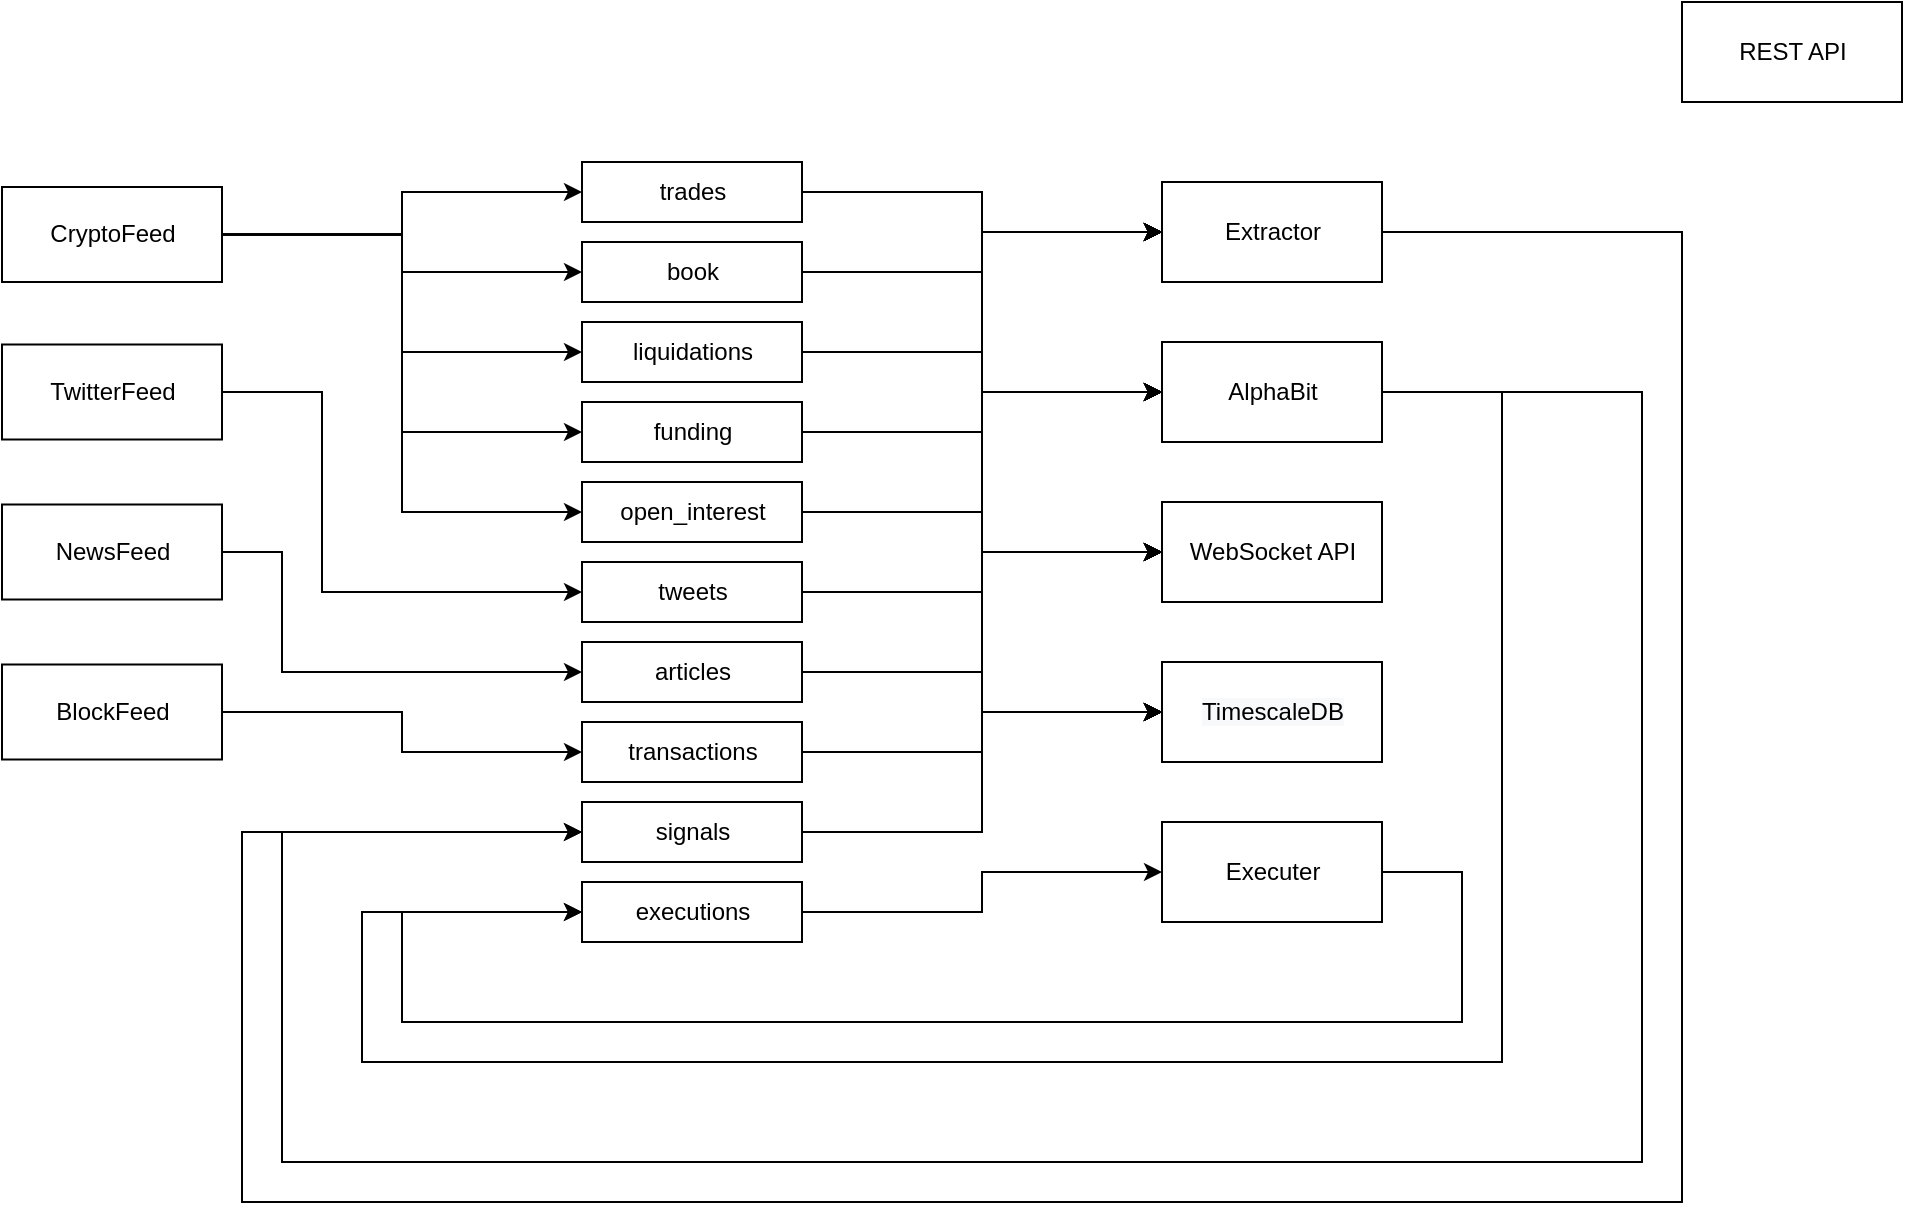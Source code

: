 <mxfile version="13.10.4" type="github">
  <diagram name="Page-1" id="b5b7bab2-c9e2-2cf4-8b2a-24fd1a2a6d21">
    <mxGraphModel dx="1145" dy="741" grid="1" gridSize="10" guides="1" tooltips="1" connect="1" arrows="1" fold="1" page="1" pageScale="1" pageWidth="827" pageHeight="1169" background="#ffffff" math="0" shadow="0">
      <root>
        <mxCell id="0" />
        <mxCell id="1" parent="0" />
        <mxCell id="SEqcekwWrwrfw8yZ3bpo-24" value="REST API" style="html=1;" vertex="1" parent="1">
          <mxGeometry x="880" y="50" width="110" height="50" as="geometry" />
        </mxCell>
        <mxCell id="SEqcekwWrwrfw8yZ3bpo-76" value="" style="edgeStyle=orthogonalEdgeStyle;rounded=0;orthogonalLoop=1;jettySize=auto;html=1;entryX=0;entryY=0.5;entryDx=0;entryDy=0;" edge="1" parent="1" source="SEqcekwWrwrfw8yZ3bpo-44" target="SEqcekwWrwrfw8yZ3bpo-69">
          <mxGeometry relative="1" as="geometry">
            <mxPoint x="474" y="145" as="targetPoint" />
          </mxGeometry>
        </mxCell>
        <mxCell id="SEqcekwWrwrfw8yZ3bpo-78" value="" style="edgeStyle=orthogonalEdgeStyle;rounded=0;orthogonalLoop=1;jettySize=auto;html=1;entryX=0;entryY=0.5;entryDx=0;entryDy=0;" edge="1" parent="1" source="SEqcekwWrwrfw8yZ3bpo-36" target="SEqcekwWrwrfw8yZ3bpo-69">
          <mxGeometry relative="1" as="geometry">
            <mxPoint x="474" y="185" as="targetPoint" />
          </mxGeometry>
        </mxCell>
        <mxCell id="SEqcekwWrwrfw8yZ3bpo-80" value="" style="edgeStyle=orthogonalEdgeStyle;rounded=0;orthogonalLoop=1;jettySize=auto;html=1;entryX=0;entryY=0.5;entryDx=0;entryDy=0;" edge="1" parent="1" source="SEqcekwWrwrfw8yZ3bpo-59" target="SEqcekwWrwrfw8yZ3bpo-69">
          <mxGeometry relative="1" as="geometry">
            <mxPoint x="474" y="225" as="targetPoint" />
          </mxGeometry>
        </mxCell>
        <mxCell id="SEqcekwWrwrfw8yZ3bpo-82" value="" style="edgeStyle=orthogonalEdgeStyle;rounded=0;orthogonalLoop=1;jettySize=auto;html=1;entryX=0;entryY=0.5;entryDx=0;entryDy=0;" edge="1" parent="1" source="SEqcekwWrwrfw8yZ3bpo-60" target="SEqcekwWrwrfw8yZ3bpo-69">
          <mxGeometry relative="1" as="geometry">
            <mxPoint x="474" y="265" as="targetPoint" />
          </mxGeometry>
        </mxCell>
        <mxCell id="SEqcekwWrwrfw8yZ3bpo-84" value="" style="edgeStyle=orthogonalEdgeStyle;rounded=0;orthogonalLoop=1;jettySize=auto;html=1;entryX=0;entryY=0.5;entryDx=0;entryDy=0;" edge="1" parent="1" source="SEqcekwWrwrfw8yZ3bpo-61" target="SEqcekwWrwrfw8yZ3bpo-69">
          <mxGeometry relative="1" as="geometry">
            <mxPoint x="474" y="305" as="targetPoint" />
          </mxGeometry>
        </mxCell>
        <mxCell id="SEqcekwWrwrfw8yZ3bpo-86" value="" style="edgeStyle=orthogonalEdgeStyle;rounded=0;orthogonalLoop=1;jettySize=auto;html=1;entryX=0;entryY=0.5;entryDx=0;entryDy=0;" edge="1" parent="1" source="SEqcekwWrwrfw8yZ3bpo-37" target="SEqcekwWrwrfw8yZ3bpo-69">
          <mxGeometry relative="1" as="geometry">
            <mxPoint x="474" y="345" as="targetPoint" />
          </mxGeometry>
        </mxCell>
        <mxCell id="SEqcekwWrwrfw8yZ3bpo-88" value="" style="edgeStyle=orthogonalEdgeStyle;rounded=0;orthogonalLoop=1;jettySize=auto;html=1;entryX=0;entryY=0.5;entryDx=0;entryDy=0;" edge="1" parent="1" source="SEqcekwWrwrfw8yZ3bpo-38" target="SEqcekwWrwrfw8yZ3bpo-69">
          <mxGeometry relative="1" as="geometry">
            <mxPoint x="474" y="385" as="targetPoint" />
          </mxGeometry>
        </mxCell>
        <mxCell id="SEqcekwWrwrfw8yZ3bpo-90" value="" style="edgeStyle=orthogonalEdgeStyle;rounded=0;orthogonalLoop=1;jettySize=auto;html=1;entryX=0;entryY=0.5;entryDx=0;entryDy=0;" edge="1" parent="1" source="SEqcekwWrwrfw8yZ3bpo-39" target="SEqcekwWrwrfw8yZ3bpo-69">
          <mxGeometry relative="1" as="geometry">
            <mxPoint x="474" y="425" as="targetPoint" />
          </mxGeometry>
        </mxCell>
        <mxCell id="SEqcekwWrwrfw8yZ3bpo-92" value="" style="edgeStyle=orthogonalEdgeStyle;rounded=0;orthogonalLoop=1;jettySize=auto;html=1;entryX=0;entryY=0.5;entryDx=0;entryDy=0;" edge="1" parent="1" source="SEqcekwWrwrfw8yZ3bpo-41" target="SEqcekwWrwrfw8yZ3bpo-69">
          <mxGeometry relative="1" as="geometry">
            <mxPoint x="474" y="465" as="targetPoint" />
          </mxGeometry>
        </mxCell>
        <mxCell id="SEqcekwWrwrfw8yZ3bpo-96" value="" style="edgeStyle=orthogonalEdgeStyle;rounded=0;orthogonalLoop=1;jettySize=auto;html=1;entryX=0;entryY=0.5;entryDx=0;entryDy=0;" edge="1" parent="1" source="SEqcekwWrwrfw8yZ3bpo-71" target="SEqcekwWrwrfw8yZ3bpo-23">
          <mxGeometry relative="1" as="geometry">
            <mxPoint x="474" y="505" as="targetPoint" />
          </mxGeometry>
        </mxCell>
        <mxCell id="SEqcekwWrwrfw8yZ3bpo-100" value="" style="edgeStyle=orthogonalEdgeStyle;rounded=0;orthogonalLoop=1;jettySize=auto;html=1;entryX=0;entryY=0.5;entryDx=0;entryDy=0;" edge="1" parent="1" source="SEqcekwWrwrfw8yZ3bpo-23" target="SEqcekwWrwrfw8yZ3bpo-71">
          <mxGeometry relative="1" as="geometry">
            <Array as="points">
              <mxPoint x="770" y="485" />
              <mxPoint x="770" y="560" />
              <mxPoint x="240" y="560" />
              <mxPoint x="240" y="505" />
            </Array>
          </mxGeometry>
        </mxCell>
        <mxCell id="SEqcekwWrwrfw8yZ3bpo-101" value="" style="edgeStyle=orthogonalEdgeStyle;rounded=0;orthogonalLoop=1;jettySize=auto;html=1;entryX=0;entryY=0.5;entryDx=0;entryDy=0;exitX=1;exitY=0.5;exitDx=0;exitDy=0;" edge="1" parent="1" source="SEqcekwWrwrfw8yZ3bpo-44" target="SEqcekwWrwrfw8yZ3bpo-68">
          <mxGeometry relative="1" as="geometry">
            <mxPoint x="404" y="155" as="sourcePoint" />
            <mxPoint x="630" y="255" as="targetPoint" />
          </mxGeometry>
        </mxCell>
        <mxCell id="SEqcekwWrwrfw8yZ3bpo-102" value="" style="edgeStyle=orthogonalEdgeStyle;rounded=0;orthogonalLoop=1;jettySize=auto;html=1;entryX=0;entryY=0.5;entryDx=0;entryDy=0;exitX=1;exitY=0.5;exitDx=0;exitDy=0;" edge="1" parent="1" source="SEqcekwWrwrfw8yZ3bpo-36" target="SEqcekwWrwrfw8yZ3bpo-68">
          <mxGeometry relative="1" as="geometry">
            <mxPoint x="414" y="165" as="sourcePoint" />
            <mxPoint x="640" y="265" as="targetPoint" />
          </mxGeometry>
        </mxCell>
        <mxCell id="SEqcekwWrwrfw8yZ3bpo-103" value="" style="edgeStyle=orthogonalEdgeStyle;rounded=0;orthogonalLoop=1;jettySize=auto;html=1;entryX=0;entryY=0.5;entryDx=0;entryDy=0;exitX=1;exitY=0.5;exitDx=0;exitDy=0;" edge="1" parent="1" source="SEqcekwWrwrfw8yZ3bpo-59" target="SEqcekwWrwrfw8yZ3bpo-68">
          <mxGeometry relative="1" as="geometry">
            <mxPoint x="470" y="240" as="sourcePoint" />
            <mxPoint x="650" y="275" as="targetPoint" />
          </mxGeometry>
        </mxCell>
        <mxCell id="SEqcekwWrwrfw8yZ3bpo-104" value="" style="edgeStyle=orthogonalEdgeStyle;rounded=0;orthogonalLoop=1;jettySize=auto;html=1;entryX=0;entryY=0.5;entryDx=0;entryDy=0;exitX=1;exitY=0.5;exitDx=0;exitDy=0;" edge="1" parent="1" source="SEqcekwWrwrfw8yZ3bpo-60" target="SEqcekwWrwrfw8yZ3bpo-68">
          <mxGeometry relative="1" as="geometry">
            <mxPoint x="434" y="185" as="sourcePoint" />
            <mxPoint x="660" y="285" as="targetPoint" />
          </mxGeometry>
        </mxCell>
        <mxCell id="SEqcekwWrwrfw8yZ3bpo-105" value="" style="edgeStyle=orthogonalEdgeStyle;rounded=0;orthogonalLoop=1;jettySize=auto;html=1;entryX=0;entryY=0.5;entryDx=0;entryDy=0;exitX=1;exitY=0.5;exitDx=0;exitDy=0;" edge="1" parent="1" source="SEqcekwWrwrfw8yZ3bpo-61" target="SEqcekwWrwrfw8yZ3bpo-68">
          <mxGeometry relative="1" as="geometry">
            <mxPoint x="444" y="195" as="sourcePoint" />
            <mxPoint x="670" y="295" as="targetPoint" />
          </mxGeometry>
        </mxCell>
        <mxCell id="SEqcekwWrwrfw8yZ3bpo-106" value="" style="edgeStyle=orthogonalEdgeStyle;rounded=0;orthogonalLoop=1;jettySize=auto;html=1;entryX=0;entryY=0.5;entryDx=0;entryDy=0;exitX=1;exitY=0.5;exitDx=0;exitDy=0;" edge="1" parent="1" source="SEqcekwWrwrfw8yZ3bpo-37" target="SEqcekwWrwrfw8yZ3bpo-68">
          <mxGeometry relative="1" as="geometry">
            <mxPoint x="454" y="205" as="sourcePoint" />
            <mxPoint x="680" y="305" as="targetPoint" />
          </mxGeometry>
        </mxCell>
        <mxCell id="SEqcekwWrwrfw8yZ3bpo-107" value="" style="edgeStyle=orthogonalEdgeStyle;rounded=0;orthogonalLoop=1;jettySize=auto;html=1;entryX=0;entryY=0.5;entryDx=0;entryDy=0;exitX=1;exitY=0.5;exitDx=0;exitDy=0;" edge="1" parent="1" source="SEqcekwWrwrfw8yZ3bpo-37" target="SEqcekwWrwrfw8yZ3bpo-68">
          <mxGeometry relative="1" as="geometry">
            <mxPoint x="540" y="360" as="sourcePoint" />
            <mxPoint x="690" y="315" as="targetPoint" />
          </mxGeometry>
        </mxCell>
        <mxCell id="SEqcekwWrwrfw8yZ3bpo-108" value="" style="edgeStyle=orthogonalEdgeStyle;rounded=0;orthogonalLoop=1;jettySize=auto;html=1;entryX=0;entryY=0.5;entryDx=0;entryDy=0;exitX=1;exitY=0.5;exitDx=0;exitDy=0;" edge="1" parent="1" source="SEqcekwWrwrfw8yZ3bpo-38" target="SEqcekwWrwrfw8yZ3bpo-68">
          <mxGeometry relative="1" as="geometry">
            <mxPoint x="474" y="225" as="sourcePoint" />
            <mxPoint x="700" y="325" as="targetPoint" />
          </mxGeometry>
        </mxCell>
        <mxCell id="SEqcekwWrwrfw8yZ3bpo-109" value="" style="edgeStyle=orthogonalEdgeStyle;rounded=0;orthogonalLoop=1;jettySize=auto;html=1;entryX=0;entryY=0.5;entryDx=0;entryDy=0;exitX=1;exitY=0.5;exitDx=0;exitDy=0;" edge="1" parent="1" source="SEqcekwWrwrfw8yZ3bpo-39" target="SEqcekwWrwrfw8yZ3bpo-68">
          <mxGeometry relative="1" as="geometry">
            <mxPoint x="484" y="235" as="sourcePoint" />
            <mxPoint x="710" y="335" as="targetPoint" />
          </mxGeometry>
        </mxCell>
        <mxCell id="SEqcekwWrwrfw8yZ3bpo-110" value="" style="edgeStyle=orthogonalEdgeStyle;rounded=0;orthogonalLoop=1;jettySize=auto;html=1;entryX=0;entryY=0.5;entryDx=0;entryDy=0;exitX=1;exitY=0.5;exitDx=0;exitDy=0;" edge="1" parent="1" source="SEqcekwWrwrfw8yZ3bpo-41" target="SEqcekwWrwrfw8yZ3bpo-68">
          <mxGeometry relative="1" as="geometry">
            <mxPoint x="404" y="435" as="sourcePoint" />
            <mxPoint x="630" y="175" as="targetPoint" />
          </mxGeometry>
        </mxCell>
        <mxCell id="SEqcekwWrwrfw8yZ3bpo-111" value="" style="edgeStyle=orthogonalEdgeStyle;rounded=0;orthogonalLoop=1;jettySize=auto;html=1;entryX=0;entryY=0.5;entryDx=0;entryDy=0;exitX=1;exitY=0.5;exitDx=0;exitDy=0;" edge="1" parent="1" source="SEqcekwWrwrfw8yZ3bpo-44" target="SEqcekwWrwrfw8yZ3bpo-31">
          <mxGeometry relative="1" as="geometry">
            <mxPoint x="404" y="155" as="sourcePoint" />
            <mxPoint x="630" y="175" as="targetPoint" />
          </mxGeometry>
        </mxCell>
        <mxCell id="SEqcekwWrwrfw8yZ3bpo-112" value="" style="edgeStyle=orthogonalEdgeStyle;rounded=0;orthogonalLoop=1;jettySize=auto;html=1;entryX=0;entryY=0.5;entryDx=0;entryDy=0;exitX=1;exitY=0.5;exitDx=0;exitDy=0;" edge="1" parent="1" source="SEqcekwWrwrfw8yZ3bpo-36" target="SEqcekwWrwrfw8yZ3bpo-31">
          <mxGeometry relative="1" as="geometry">
            <mxPoint x="414" y="165" as="sourcePoint" />
            <mxPoint x="640" y="185" as="targetPoint" />
          </mxGeometry>
        </mxCell>
        <mxCell id="SEqcekwWrwrfw8yZ3bpo-113" value="" style="edgeStyle=orthogonalEdgeStyle;rounded=0;orthogonalLoop=1;jettySize=auto;html=1;entryX=0;entryY=0.5;entryDx=0;entryDy=0;exitX=1;exitY=0.5;exitDx=0;exitDy=0;" edge="1" parent="1" source="SEqcekwWrwrfw8yZ3bpo-59" target="SEqcekwWrwrfw8yZ3bpo-31">
          <mxGeometry relative="1" as="geometry">
            <mxPoint x="424" y="175" as="sourcePoint" />
            <mxPoint x="650" y="195" as="targetPoint" />
          </mxGeometry>
        </mxCell>
        <mxCell id="SEqcekwWrwrfw8yZ3bpo-114" value="" style="edgeStyle=orthogonalEdgeStyle;rounded=0;orthogonalLoop=1;jettySize=auto;html=1;entryX=0;entryY=0.5;entryDx=0;entryDy=0;exitX=1;exitY=0.5;exitDx=0;exitDy=0;" edge="1" parent="1" source="SEqcekwWrwrfw8yZ3bpo-60" target="SEqcekwWrwrfw8yZ3bpo-31">
          <mxGeometry relative="1" as="geometry">
            <mxPoint x="434" y="185" as="sourcePoint" />
            <mxPoint x="660" y="205" as="targetPoint" />
          </mxGeometry>
        </mxCell>
        <mxCell id="SEqcekwWrwrfw8yZ3bpo-115" value="" style="edgeStyle=orthogonalEdgeStyle;rounded=0;orthogonalLoop=1;jettySize=auto;html=1;entryX=0;entryY=0.5;entryDx=0;entryDy=0;exitX=1;exitY=0.5;exitDx=0;exitDy=0;" edge="1" parent="1" source="SEqcekwWrwrfw8yZ3bpo-61" target="SEqcekwWrwrfw8yZ3bpo-31">
          <mxGeometry relative="1" as="geometry">
            <mxPoint x="444" y="195" as="sourcePoint" />
            <mxPoint x="670" y="215" as="targetPoint" />
          </mxGeometry>
        </mxCell>
        <mxCell id="SEqcekwWrwrfw8yZ3bpo-116" value="" style="edgeStyle=orthogonalEdgeStyle;rounded=0;orthogonalLoop=1;jettySize=auto;html=1;entryX=0;entryY=0.5;entryDx=0;entryDy=0;exitX=1;exitY=0.5;exitDx=0;exitDy=0;" edge="1" parent="1" source="SEqcekwWrwrfw8yZ3bpo-37" target="SEqcekwWrwrfw8yZ3bpo-31">
          <mxGeometry relative="1" as="geometry">
            <mxPoint x="454" y="205" as="sourcePoint" />
            <mxPoint x="680" y="225" as="targetPoint" />
          </mxGeometry>
        </mxCell>
        <mxCell id="SEqcekwWrwrfw8yZ3bpo-117" value="" style="edgeStyle=orthogonalEdgeStyle;rounded=0;orthogonalLoop=1;jettySize=auto;html=1;entryX=0;entryY=0.5;entryDx=0;entryDy=0;exitX=1;exitY=0.5;exitDx=0;exitDy=0;" edge="1" parent="1" source="SEqcekwWrwrfw8yZ3bpo-38" target="SEqcekwWrwrfw8yZ3bpo-31">
          <mxGeometry relative="1" as="geometry">
            <mxPoint x="464" y="215" as="sourcePoint" />
            <mxPoint x="690" y="235" as="targetPoint" />
          </mxGeometry>
        </mxCell>
        <mxCell id="SEqcekwWrwrfw8yZ3bpo-118" value="" style="edgeStyle=orthogonalEdgeStyle;rounded=0;orthogonalLoop=1;jettySize=auto;html=1;entryX=0;entryY=0.5;entryDx=0;entryDy=0;exitX=1;exitY=0.5;exitDx=0;exitDy=0;" edge="1" parent="1" source="SEqcekwWrwrfw8yZ3bpo-39" target="SEqcekwWrwrfw8yZ3bpo-31">
          <mxGeometry relative="1" as="geometry">
            <mxPoint x="474" y="225" as="sourcePoint" />
            <mxPoint x="700" y="245" as="targetPoint" />
          </mxGeometry>
        </mxCell>
        <mxCell id="SEqcekwWrwrfw8yZ3bpo-119" value="" style="edgeStyle=orthogonalEdgeStyle;rounded=0;orthogonalLoop=1;jettySize=auto;html=1;entryX=0;entryY=0.5;entryDx=0;entryDy=0;exitX=1;exitY=0.5;exitDx=0;exitDy=0;" edge="1" parent="1" source="SEqcekwWrwrfw8yZ3bpo-41" target="SEqcekwWrwrfw8yZ3bpo-31">
          <mxGeometry relative="1" as="geometry">
            <mxPoint x="484" y="235" as="sourcePoint" />
            <mxPoint x="710" y="255" as="targetPoint" />
          </mxGeometry>
        </mxCell>
        <mxCell id="SEqcekwWrwrfw8yZ3bpo-120" value="" style="edgeStyle=orthogonalEdgeStyle;rounded=0;orthogonalLoop=1;jettySize=auto;html=1;entryX=0;entryY=0.5;entryDx=0;entryDy=0;exitX=1;exitY=0.5;exitDx=0;exitDy=0;" edge="1" parent="1" source="SEqcekwWrwrfw8yZ3bpo-41" target="SEqcekwWrwrfw8yZ3bpo-22">
          <mxGeometry relative="1" as="geometry">
            <mxPoint x="404" y="475" as="sourcePoint" />
            <mxPoint x="630" y="335" as="targetPoint" />
          </mxGeometry>
        </mxCell>
        <mxCell id="SEqcekwWrwrfw8yZ3bpo-121" value="" style="edgeStyle=orthogonalEdgeStyle;rounded=0;orthogonalLoop=1;jettySize=auto;html=1;entryX=0;entryY=0.5;entryDx=0;entryDy=0;exitX=1;exitY=0.5;exitDx=0;exitDy=0;" edge="1" parent="1" source="SEqcekwWrwrfw8yZ3bpo-39" target="SEqcekwWrwrfw8yZ3bpo-22">
          <mxGeometry relative="1" as="geometry">
            <mxPoint x="414" y="485" as="sourcePoint" />
            <mxPoint x="640" y="345" as="targetPoint" />
          </mxGeometry>
        </mxCell>
        <mxCell id="SEqcekwWrwrfw8yZ3bpo-122" value="" style="edgeStyle=orthogonalEdgeStyle;rounded=0;orthogonalLoop=1;jettySize=auto;html=1;entryX=0;entryY=0.5;entryDx=0;entryDy=0;exitX=1;exitY=0.5;exitDx=0;exitDy=0;" edge="1" parent="1" source="SEqcekwWrwrfw8yZ3bpo-38" target="SEqcekwWrwrfw8yZ3bpo-22">
          <mxGeometry relative="1" as="geometry">
            <mxPoint x="424" y="495" as="sourcePoint" />
            <mxPoint x="650" y="355" as="targetPoint" />
          </mxGeometry>
        </mxCell>
        <mxCell id="SEqcekwWrwrfw8yZ3bpo-123" value="" style="edgeStyle=orthogonalEdgeStyle;rounded=0;orthogonalLoop=1;jettySize=auto;html=1;entryX=0;entryY=0.5;entryDx=0;entryDy=0;exitX=1;exitY=0.5;exitDx=0;exitDy=0;" edge="1" parent="1" source="SEqcekwWrwrfw8yZ3bpo-37" target="SEqcekwWrwrfw8yZ3bpo-22">
          <mxGeometry relative="1" as="geometry">
            <mxPoint x="434" y="505" as="sourcePoint" />
            <mxPoint x="660" y="365" as="targetPoint" />
          </mxGeometry>
        </mxCell>
        <mxCell id="SEqcekwWrwrfw8yZ3bpo-124" value="" style="edgeStyle=orthogonalEdgeStyle;rounded=0;orthogonalLoop=1;jettySize=auto;html=1;entryX=0;entryY=0.5;entryDx=0;entryDy=0;exitX=1;exitY=0.5;exitDx=0;exitDy=0;" edge="1" parent="1" source="SEqcekwWrwrfw8yZ3bpo-61" target="SEqcekwWrwrfw8yZ3bpo-22">
          <mxGeometry relative="1" as="geometry">
            <mxPoint x="444" y="515" as="sourcePoint" />
            <mxPoint x="670" y="375" as="targetPoint" />
          </mxGeometry>
        </mxCell>
        <mxCell id="SEqcekwWrwrfw8yZ3bpo-125" value="" style="edgeStyle=orthogonalEdgeStyle;rounded=0;orthogonalLoop=1;jettySize=auto;html=1;entryX=0;entryY=0.5;entryDx=0;entryDy=0;exitX=1;exitY=0.5;exitDx=0;exitDy=0;" edge="1" parent="1" source="SEqcekwWrwrfw8yZ3bpo-60" target="SEqcekwWrwrfw8yZ3bpo-22">
          <mxGeometry relative="1" as="geometry">
            <mxPoint x="454" y="525" as="sourcePoint" />
            <mxPoint x="680" y="385" as="targetPoint" />
          </mxGeometry>
        </mxCell>
        <mxCell id="SEqcekwWrwrfw8yZ3bpo-126" value="" style="edgeStyle=orthogonalEdgeStyle;rounded=0;orthogonalLoop=1;jettySize=auto;html=1;entryX=0;entryY=0.5;entryDx=0;entryDy=0;exitX=1;exitY=0.5;exitDx=0;exitDy=0;" edge="1" parent="1" source="SEqcekwWrwrfw8yZ3bpo-59" target="SEqcekwWrwrfw8yZ3bpo-22">
          <mxGeometry relative="1" as="geometry">
            <mxPoint x="464" y="535" as="sourcePoint" />
            <mxPoint x="690" y="395" as="targetPoint" />
          </mxGeometry>
        </mxCell>
        <mxCell id="SEqcekwWrwrfw8yZ3bpo-127" value="" style="edgeStyle=orthogonalEdgeStyle;rounded=0;orthogonalLoop=1;jettySize=auto;html=1;entryX=0;entryY=0.5;entryDx=0;entryDy=0;exitX=1;exitY=0.5;exitDx=0;exitDy=0;" edge="1" parent="1" source="SEqcekwWrwrfw8yZ3bpo-36" target="SEqcekwWrwrfw8yZ3bpo-22">
          <mxGeometry relative="1" as="geometry">
            <mxPoint x="474" y="545" as="sourcePoint" />
            <mxPoint x="700" y="405" as="targetPoint" />
          </mxGeometry>
        </mxCell>
        <mxCell id="SEqcekwWrwrfw8yZ3bpo-128" value="" style="edgeStyle=orthogonalEdgeStyle;rounded=0;orthogonalLoop=1;jettySize=auto;html=1;entryX=0;entryY=0.5;entryDx=0;entryDy=0;exitX=1;exitY=0.5;exitDx=0;exitDy=0;" edge="1" parent="1" source="SEqcekwWrwrfw8yZ3bpo-44" target="SEqcekwWrwrfw8yZ3bpo-22">
          <mxGeometry relative="1" as="geometry">
            <mxPoint x="484" y="555" as="sourcePoint" />
            <mxPoint x="710" y="415" as="targetPoint" />
          </mxGeometry>
        </mxCell>
        <mxCell id="SEqcekwWrwrfw8yZ3bpo-130" value="" style="edgeStyle=orthogonalEdgeStyle;rounded=0;orthogonalLoop=1;jettySize=auto;html=1;entryX=0;entryY=0.5;entryDx=0;entryDy=0;" edge="1" parent="1" source="SEqcekwWrwrfw8yZ3bpo-69" target="SEqcekwWrwrfw8yZ3bpo-71">
          <mxGeometry relative="1" as="geometry">
            <mxPoint x="810" y="245" as="targetPoint" />
            <Array as="points">
              <mxPoint x="790" y="245" />
              <mxPoint x="790" y="580" />
              <mxPoint x="220" y="580" />
              <mxPoint x="220" y="505" />
            </Array>
          </mxGeometry>
        </mxCell>
        <mxCell id="SEqcekwWrwrfw8yZ3bpo-132" value="" style="edgeStyle=orthogonalEdgeStyle;rounded=0;orthogonalLoop=1;jettySize=auto;html=1;entryX=0;entryY=0.5;entryDx=0;entryDy=0;" edge="1" parent="1" source="SEqcekwWrwrfw8yZ3bpo-68" target="SEqcekwWrwrfw8yZ3bpo-41">
          <mxGeometry relative="1" as="geometry">
            <mxPoint x="810" y="165" as="targetPoint" />
            <Array as="points">
              <mxPoint x="880" y="165" />
              <mxPoint x="880" y="650" />
              <mxPoint x="160" y="650" />
              <mxPoint x="160" y="465" />
            </Array>
          </mxGeometry>
        </mxCell>
        <mxCell id="SEqcekwWrwrfw8yZ3bpo-133" value="" style="edgeStyle=orthogonalEdgeStyle;rounded=0;orthogonalLoop=1;jettySize=auto;html=1;entryX=0;entryY=0.5;entryDx=0;entryDy=0;exitX=1;exitY=0.5;exitDx=0;exitDy=0;" edge="1" parent="1" source="SEqcekwWrwrfw8yZ3bpo-69" target="SEqcekwWrwrfw8yZ3bpo-41">
          <mxGeometry relative="1" as="geometry">
            <mxPoint x="740" y="255" as="sourcePoint" />
            <mxPoint x="294" y="515" as="targetPoint" />
            <Array as="points">
              <mxPoint x="860" y="245" />
              <mxPoint x="860" y="630" />
              <mxPoint x="180" y="630" />
              <mxPoint x="180" y="465" />
            </Array>
          </mxGeometry>
        </mxCell>
        <mxCell id="SEqcekwWrwrfw8yZ3bpo-134" value="" style="edgeStyle=orthogonalEdgeStyle;rounded=0;orthogonalLoop=1;jettySize=auto;html=1;entryX=0;entryY=0.5;entryDx=0;entryDy=0;" edge="1" parent="1" source="SEqcekwWrwrfw8yZ3bpo-15" target="SEqcekwWrwrfw8yZ3bpo-44">
          <mxGeometry relative="1" as="geometry" />
        </mxCell>
        <mxCell id="SEqcekwWrwrfw8yZ3bpo-135" value="" style="edgeStyle=orthogonalEdgeStyle;rounded=0;orthogonalLoop=1;jettySize=auto;html=1;entryX=0;entryY=0.5;entryDx=0;entryDy=0;exitX=1;exitY=0.5;exitDx=0;exitDy=0;" edge="1" parent="1" source="SEqcekwWrwrfw8yZ3bpo-15" target="SEqcekwWrwrfw8yZ3bpo-36">
          <mxGeometry relative="1" as="geometry">
            <mxPoint x="160" y="176.3" as="sourcePoint" />
            <mxPoint x="294" y="155" as="targetPoint" />
          </mxGeometry>
        </mxCell>
        <mxCell id="SEqcekwWrwrfw8yZ3bpo-136" value="" style="edgeStyle=orthogonalEdgeStyle;rounded=0;orthogonalLoop=1;jettySize=auto;html=1;entryX=0;entryY=0.5;entryDx=0;entryDy=0;exitX=1;exitY=0.5;exitDx=0;exitDy=0;" edge="1" parent="1" source="SEqcekwWrwrfw8yZ3bpo-15" target="SEqcekwWrwrfw8yZ3bpo-59">
          <mxGeometry relative="1" as="geometry">
            <mxPoint x="170" y="186.3" as="sourcePoint" />
            <mxPoint x="304" y="165" as="targetPoint" />
          </mxGeometry>
        </mxCell>
        <mxCell id="SEqcekwWrwrfw8yZ3bpo-137" value="" style="edgeStyle=orthogonalEdgeStyle;rounded=0;orthogonalLoop=1;jettySize=auto;html=1;entryX=0;entryY=0.5;entryDx=0;entryDy=0;exitX=1;exitY=0.5;exitDx=0;exitDy=0;" edge="1" parent="1" source="SEqcekwWrwrfw8yZ3bpo-15" target="SEqcekwWrwrfw8yZ3bpo-60">
          <mxGeometry relative="1" as="geometry">
            <mxPoint x="180" y="196.3" as="sourcePoint" />
            <mxPoint x="314" y="175" as="targetPoint" />
          </mxGeometry>
        </mxCell>
        <mxCell id="SEqcekwWrwrfw8yZ3bpo-138" value="" style="edgeStyle=orthogonalEdgeStyle;rounded=0;orthogonalLoop=1;jettySize=auto;html=1;entryX=0;entryY=0.5;entryDx=0;entryDy=0;exitX=1;exitY=0.5;exitDx=0;exitDy=0;" edge="1" parent="1" source="SEqcekwWrwrfw8yZ3bpo-15" target="SEqcekwWrwrfw8yZ3bpo-61">
          <mxGeometry relative="1" as="geometry">
            <mxPoint x="190" y="206.3" as="sourcePoint" />
            <mxPoint x="324" y="185" as="targetPoint" />
          </mxGeometry>
        </mxCell>
        <mxCell id="SEqcekwWrwrfw8yZ3bpo-141" value="" style="edgeStyle=orthogonalEdgeStyle;rounded=0;orthogonalLoop=1;jettySize=auto;html=1;entryX=0;entryY=0.5;entryDx=0;entryDy=0;" edge="1" parent="1" source="SEqcekwWrwrfw8yZ3bpo-17" target="SEqcekwWrwrfw8yZ3bpo-37">
          <mxGeometry relative="1" as="geometry">
            <Array as="points">
              <mxPoint x="200" y="245" />
              <mxPoint x="200" y="345" />
            </Array>
          </mxGeometry>
        </mxCell>
        <mxCell id="SEqcekwWrwrfw8yZ3bpo-142" value="" style="edgeStyle=orthogonalEdgeStyle;rounded=0;orthogonalLoop=1;jettySize=auto;html=1;entryX=0;entryY=0.5;entryDx=0;entryDy=0;" edge="1" parent="1" source="SEqcekwWrwrfw8yZ3bpo-16" target="SEqcekwWrwrfw8yZ3bpo-38">
          <mxGeometry relative="1" as="geometry">
            <Array as="points">
              <mxPoint x="180" y="325" />
              <mxPoint x="180" y="385" />
            </Array>
          </mxGeometry>
        </mxCell>
        <mxCell id="SEqcekwWrwrfw8yZ3bpo-16" value="NewsFeed" style="html=1;" vertex="1" parent="1">
          <mxGeometry x="40" y="301.25" width="110" height="47.5" as="geometry" />
        </mxCell>
        <mxCell id="SEqcekwWrwrfw8yZ3bpo-15" value="CryptoFeed" style="html=1;" vertex="1" parent="1">
          <mxGeometry x="40" y="142.5" width="110" height="47.5" as="geometry" />
        </mxCell>
        <mxCell id="SEqcekwWrwrfw8yZ3bpo-17" value="TwitterFeed" style="html=1;" vertex="1" parent="1">
          <mxGeometry x="40" y="221.25" width="110" height="47.5" as="geometry" />
        </mxCell>
        <mxCell id="SEqcekwWrwrfw8yZ3bpo-144" value="" style="edgeStyle=orthogonalEdgeStyle;rounded=0;orthogonalLoop=1;jettySize=auto;html=1;entryX=0;entryY=0.5;entryDx=0;entryDy=0;" edge="1" parent="1" source="SEqcekwWrwrfw8yZ3bpo-43" target="SEqcekwWrwrfw8yZ3bpo-39">
          <mxGeometry relative="1" as="geometry">
            <mxPoint x="230" y="405" as="targetPoint" />
          </mxGeometry>
        </mxCell>
        <mxCell id="SEqcekwWrwrfw8yZ3bpo-43" value="BlockFeed" style="html=1;" vertex="1" parent="1">
          <mxGeometry x="40" y="381.25" width="110" height="47.5" as="geometry" />
        </mxCell>
        <mxCell id="SEqcekwWrwrfw8yZ3bpo-145" value="" style="group" vertex="1" connectable="0" parent="1">
          <mxGeometry x="330" y="130" width="110" height="390" as="geometry" />
        </mxCell>
        <mxCell id="SEqcekwWrwrfw8yZ3bpo-36" value="book" style="html=1;container=0;" vertex="1" parent="SEqcekwWrwrfw8yZ3bpo-145">
          <mxGeometry y="40" width="110" height="30" as="geometry" />
        </mxCell>
        <mxCell id="SEqcekwWrwrfw8yZ3bpo-37" value="tweets" style="html=1;container=0;" vertex="1" parent="SEqcekwWrwrfw8yZ3bpo-145">
          <mxGeometry y="200" width="110" height="30" as="geometry" />
        </mxCell>
        <mxCell id="SEqcekwWrwrfw8yZ3bpo-38" value="articles" style="html=1;container=0;" vertex="1" parent="SEqcekwWrwrfw8yZ3bpo-145">
          <mxGeometry y="240" width="110" height="30" as="geometry" />
        </mxCell>
        <mxCell id="SEqcekwWrwrfw8yZ3bpo-39" value="transactions" style="html=1;container=0;" vertex="1" parent="SEqcekwWrwrfw8yZ3bpo-145">
          <mxGeometry y="280" width="110" height="30" as="geometry" />
        </mxCell>
        <mxCell id="SEqcekwWrwrfw8yZ3bpo-41" value="signals" style="html=1;container=0;" vertex="1" parent="SEqcekwWrwrfw8yZ3bpo-145">
          <mxGeometry y="320" width="110" height="30" as="geometry" />
        </mxCell>
        <mxCell id="SEqcekwWrwrfw8yZ3bpo-44" value="trades" style="html=1;container=0;" vertex="1" parent="SEqcekwWrwrfw8yZ3bpo-145">
          <mxGeometry width="110" height="30" as="geometry" />
        </mxCell>
        <mxCell id="SEqcekwWrwrfw8yZ3bpo-59" value="liquidations" style="html=1;container=0;" vertex="1" parent="SEqcekwWrwrfw8yZ3bpo-145">
          <mxGeometry y="80" width="110" height="30" as="geometry" />
        </mxCell>
        <mxCell id="SEqcekwWrwrfw8yZ3bpo-60" value="funding" style="html=1;container=0;" vertex="1" parent="SEqcekwWrwrfw8yZ3bpo-145">
          <mxGeometry y="120" width="110" height="30" as="geometry" />
        </mxCell>
        <mxCell id="SEqcekwWrwrfw8yZ3bpo-61" value="open_interest" style="html=1;container=0;" vertex="1" parent="SEqcekwWrwrfw8yZ3bpo-145">
          <mxGeometry y="160" width="110" height="30" as="geometry" />
        </mxCell>
        <mxCell id="SEqcekwWrwrfw8yZ3bpo-71" value="executions" style="html=1;container=0;" vertex="1" parent="SEqcekwWrwrfw8yZ3bpo-145">
          <mxGeometry y="360" width="110" height="30" as="geometry" />
        </mxCell>
        <mxCell id="SEqcekwWrwrfw8yZ3bpo-147" value="" style="group" vertex="1" connectable="0" parent="1">
          <mxGeometry x="620" y="140" width="110" height="370" as="geometry" />
        </mxCell>
        <mxCell id="SEqcekwWrwrfw8yZ3bpo-22" value="&lt;meta charset=&quot;utf-8&quot;&gt;&lt;span style=&quot;color: rgb(0, 0, 0); font-family: helvetica; font-size: 12px; font-style: normal; font-weight: 400; letter-spacing: normal; text-align: center; text-indent: 0px; text-transform: none; word-spacing: 0px; background-color: rgb(248, 249, 250); display: inline; float: none;&quot;&gt;TimescaleDB&lt;/span&gt;" style="html=1;container=0;" vertex="1" parent="SEqcekwWrwrfw8yZ3bpo-147">
          <mxGeometry y="240" width="110" height="50" as="geometry" />
        </mxCell>
        <mxCell id="SEqcekwWrwrfw8yZ3bpo-23" value="Executer" style="html=1;container=0;" vertex="1" parent="SEqcekwWrwrfw8yZ3bpo-147">
          <mxGeometry y="320" width="110" height="50" as="geometry" />
        </mxCell>
        <mxCell id="SEqcekwWrwrfw8yZ3bpo-31" value="WebSocket API" style="html=1;container=0;" vertex="1" parent="SEqcekwWrwrfw8yZ3bpo-147">
          <mxGeometry y="160" width="110" height="50" as="geometry" />
        </mxCell>
        <mxCell id="SEqcekwWrwrfw8yZ3bpo-68" value="Extractor" style="html=1;container=0;" vertex="1" parent="SEqcekwWrwrfw8yZ3bpo-147">
          <mxGeometry width="110" height="50" as="geometry" />
        </mxCell>
        <mxCell id="SEqcekwWrwrfw8yZ3bpo-69" value="AlphaBit" style="html=1;container=0;" vertex="1" parent="SEqcekwWrwrfw8yZ3bpo-147">
          <mxGeometry y="80" width="110" height="50" as="geometry" />
        </mxCell>
      </root>
    </mxGraphModel>
  </diagram>
</mxfile>
